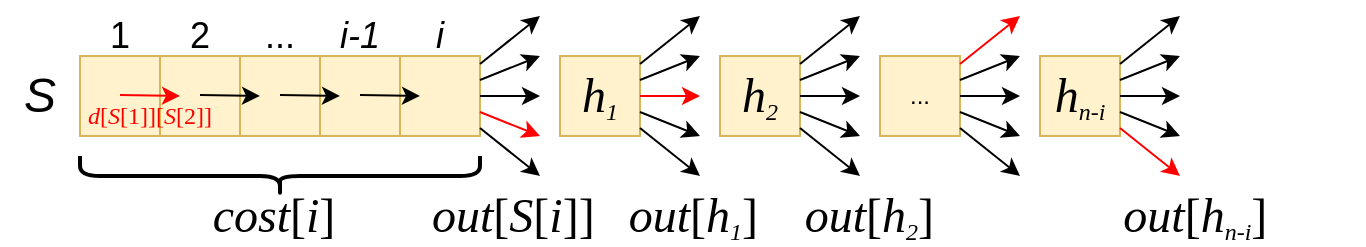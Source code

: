 <mxfile version="14.5.1" type="device"><diagram id="6orOQpBKsx0spEkv-ZkD" name="Page-1"><mxGraphModel dx="553" dy="430" grid="1" gridSize="10" guides="1" tooltips="1" connect="1" arrows="1" fold="1" page="1" pageScale="1" pageWidth="1169" pageHeight="827" math="0" shadow="0"><root><mxCell id="0"/><mxCell id="1" parent="0"/><mxCell id="WVUSZBAAS7kNZGlRV3Tn-1" value="" style="whiteSpace=wrap;html=1;aspect=fixed;fillColor=#fff2cc;strokeColor=#d6b656;" parent="1" vertex="1"><mxGeometry x="200" y="440" width="40" height="40" as="geometry"/></mxCell><mxCell id="WVUSZBAAS7kNZGlRV3Tn-4" value="" style="whiteSpace=wrap;html=1;aspect=fixed;fillColor=#fff2cc;strokeColor=#d6b656;" parent="1" vertex="1"><mxGeometry x="240" y="440" width="40" height="40" as="geometry"/></mxCell><mxCell id="WVUSZBAAS7kNZGlRV3Tn-5" value="" style="whiteSpace=wrap;html=1;aspect=fixed;fillColor=#fff2cc;strokeColor=#d6b656;" parent="1" vertex="1"><mxGeometry x="280" y="440" width="40" height="40" as="geometry"/></mxCell><mxCell id="WVUSZBAAS7kNZGlRV3Tn-6" value="" style="whiteSpace=wrap;html=1;aspect=fixed;fillColor=#fff2cc;strokeColor=#d6b656;" parent="1" vertex="1"><mxGeometry x="320" y="440" width="40" height="40" as="geometry"/></mxCell><mxCell id="WVUSZBAAS7kNZGlRV3Tn-7" value="" style="whiteSpace=wrap;html=1;aspect=fixed;fillColor=#fff2cc;strokeColor=#d6b656;" parent="1" vertex="1"><mxGeometry x="360" y="440" width="40" height="40" as="geometry"/></mxCell><mxCell id="WVUSZBAAS7kNZGlRV3Tn-8" value="&lt;font style=&quot;font-size: 24px&quot;&gt;&lt;i&gt;S&lt;/i&gt;&lt;/font&gt;" style="text;html=1;strokeColor=none;fillColor=none;align=center;verticalAlign=middle;whiteSpace=wrap;rounded=0;strokeWidth=2;" parent="1" vertex="1"><mxGeometry x="160" y="450" width="40" height="20" as="geometry"/></mxCell><mxCell id="WVUSZBAAS7kNZGlRV3Tn-10" value="&lt;font style=&quot;font-size: 18px&quot;&gt;1&lt;/font&gt;" style="text;html=1;strokeColor=none;fillColor=none;align=center;verticalAlign=middle;whiteSpace=wrap;rounded=0;strokeWidth=2;" parent="1" vertex="1"><mxGeometry x="200" y="420" width="40" height="20" as="geometry"/></mxCell><mxCell id="WVUSZBAAS7kNZGlRV3Tn-12" value="&lt;font style=&quot;font-size: 18px&quot;&gt;2&lt;/font&gt;" style="text;html=1;strokeColor=none;fillColor=none;align=center;verticalAlign=middle;whiteSpace=wrap;rounded=0;strokeWidth=2;" parent="1" vertex="1"><mxGeometry x="240" y="420" width="40" height="20" as="geometry"/></mxCell><mxCell id="WVUSZBAAS7kNZGlRV3Tn-13" value="&lt;font style=&quot;font-size: 18px&quot;&gt;...&lt;/font&gt;" style="text;html=1;strokeColor=none;fillColor=none;align=center;verticalAlign=middle;whiteSpace=wrap;rounded=0;strokeWidth=2;" parent="1" vertex="1"><mxGeometry x="280" y="420" width="40" height="20" as="geometry"/></mxCell><mxCell id="WVUSZBAAS7kNZGlRV3Tn-14" value="&lt;font style=&quot;font-size: 18px&quot;&gt;&lt;i&gt;i-1&lt;/i&gt;&lt;/font&gt;" style="text;html=1;strokeColor=none;fillColor=none;align=center;verticalAlign=middle;whiteSpace=wrap;rounded=0;strokeWidth=2;" parent="1" vertex="1"><mxGeometry x="320" y="420" width="40" height="20" as="geometry"/></mxCell><mxCell id="WVUSZBAAS7kNZGlRV3Tn-15" value="&lt;font style=&quot;font-size: 18px&quot;&gt;&lt;i&gt;i&lt;br&gt;&lt;/i&gt;&lt;/font&gt;" style="text;html=1;strokeColor=none;fillColor=none;align=center;verticalAlign=middle;whiteSpace=wrap;rounded=0;strokeWidth=2;" parent="1" vertex="1"><mxGeometry x="360" y="420" width="40" height="20" as="geometry"/></mxCell><mxCell id="WVUSZBAAS7kNZGlRV3Tn-19" value="" style="endArrow=classic;html=1;" parent="1" source="WVUSZBAAS7kNZGlRV3Tn-7" edge="1"><mxGeometry width="50" height="50" relative="1" as="geometry"><mxPoint x="540" y="460" as="sourcePoint"/><mxPoint x="430" y="440" as="targetPoint"/></mxGeometry></mxCell><mxCell id="WVUSZBAAS7kNZGlRV3Tn-20" value="" style="endArrow=classic;html=1;strokeColor=#FF0000;" parent="1" source="WVUSZBAAS7kNZGlRV3Tn-7" edge="1"><mxGeometry width="50" height="50" relative="1" as="geometry"><mxPoint x="410" y="462" as="sourcePoint"/><mxPoint x="430" y="480" as="targetPoint"/></mxGeometry></mxCell><mxCell id="WVUSZBAAS7kNZGlRV3Tn-21" value="" style="endArrow=classic;html=1;" parent="1" source="WVUSZBAAS7kNZGlRV3Tn-7" edge="1"><mxGeometry width="50" height="50" relative="1" as="geometry"><mxPoint x="410" y="462" as="sourcePoint"/><mxPoint x="430" y="420" as="targetPoint"/></mxGeometry></mxCell><mxCell id="WVUSZBAAS7kNZGlRV3Tn-24" value="" style="endArrow=classic;html=1;" parent="1" source="WVUSZBAAS7kNZGlRV3Tn-7" edge="1"><mxGeometry width="50" height="50" relative="1" as="geometry"><mxPoint x="410" y="454" as="sourcePoint"/><mxPoint x="430" y="460" as="targetPoint"/></mxGeometry></mxCell><mxCell id="WVUSZBAAS7kNZGlRV3Tn-25" value="" style="endArrow=classic;html=1;" parent="1" source="WVUSZBAAS7kNZGlRV3Tn-7" edge="1"><mxGeometry width="50" height="50" relative="1" as="geometry"><mxPoint x="410" y="470" as="sourcePoint"/><mxPoint x="430" y="500" as="targetPoint"/></mxGeometry></mxCell><mxCell id="WVUSZBAAS7kNZGlRV3Tn-26" value="&lt;i style=&quot;font-family: &amp;#34;times new roman&amp;#34;&quot;&gt;&lt;span style=&quot;font-size: 24px&quot;&gt;h&lt;/span&gt;&lt;sub&gt;&lt;font style=&quot;font-size: 12px&quot;&gt;1&lt;/font&gt;&lt;/sub&gt;&lt;/i&gt;" style="whiteSpace=wrap;html=1;aspect=fixed;fillColor=#fff2cc;strokeColor=#d6b656;" parent="1" vertex="1"><mxGeometry x="440" y="440" width="40" height="40" as="geometry"/></mxCell><mxCell id="WVUSZBAAS7kNZGlRV3Tn-28" value="" style="endArrow=classic;html=1;" parent="1" source="WVUSZBAAS7kNZGlRV3Tn-26" edge="1"><mxGeometry width="50" height="50" relative="1" as="geometry"><mxPoint x="620" y="460" as="sourcePoint"/><mxPoint x="510" y="440" as="targetPoint"/></mxGeometry></mxCell><mxCell id="WVUSZBAAS7kNZGlRV3Tn-29" value="" style="endArrow=classic;html=1;" parent="1" source="WVUSZBAAS7kNZGlRV3Tn-26" edge="1"><mxGeometry width="50" height="50" relative="1" as="geometry"><mxPoint x="490" y="462" as="sourcePoint"/><mxPoint x="510" y="480" as="targetPoint"/></mxGeometry></mxCell><mxCell id="WVUSZBAAS7kNZGlRV3Tn-30" value="" style="endArrow=classic;html=1;" parent="1" source="WVUSZBAAS7kNZGlRV3Tn-26" edge="1"><mxGeometry width="50" height="50" relative="1" as="geometry"><mxPoint x="490" y="462" as="sourcePoint"/><mxPoint x="510" y="420" as="targetPoint"/></mxGeometry></mxCell><mxCell id="WVUSZBAAS7kNZGlRV3Tn-31" value="" style="endArrow=classic;html=1;strokeColor=#FF0000;" parent="1" source="WVUSZBAAS7kNZGlRV3Tn-26" edge="1"><mxGeometry width="50" height="50" relative="1" as="geometry"><mxPoint x="490" y="454" as="sourcePoint"/><mxPoint x="510" y="460" as="targetPoint"/></mxGeometry></mxCell><mxCell id="WVUSZBAAS7kNZGlRV3Tn-32" value="" style="endArrow=classic;html=1;" parent="1" source="WVUSZBAAS7kNZGlRV3Tn-26" edge="1"><mxGeometry width="50" height="50" relative="1" as="geometry"><mxPoint x="490" y="470" as="sourcePoint"/><mxPoint x="510" y="500" as="targetPoint"/></mxGeometry></mxCell><mxCell id="WVUSZBAAS7kNZGlRV3Tn-40" value="&lt;i style=&quot;font-family: &amp;#34;times new roman&amp;#34;&quot;&gt;&lt;span style=&quot;font-size: 24px&quot;&gt;h&lt;/span&gt;&lt;sub&gt;&lt;font style=&quot;font-size: 12px&quot;&gt;2&lt;/font&gt;&lt;/sub&gt;&lt;/i&gt;" style="whiteSpace=wrap;html=1;aspect=fixed;fillColor=#fff2cc;strokeColor=#d6b656;" parent="1" vertex="1"><mxGeometry x="520" y="440" width="40" height="40" as="geometry"/></mxCell><mxCell id="WVUSZBAAS7kNZGlRV3Tn-41" value="" style="endArrow=classic;html=1;" parent="1" source="WVUSZBAAS7kNZGlRV3Tn-40" edge="1"><mxGeometry width="50" height="50" relative="1" as="geometry"><mxPoint x="700" y="460" as="sourcePoint"/><mxPoint x="590" y="440" as="targetPoint"/></mxGeometry></mxCell><mxCell id="WVUSZBAAS7kNZGlRV3Tn-42" value="" style="endArrow=classic;html=1;" parent="1" source="WVUSZBAAS7kNZGlRV3Tn-40" edge="1"><mxGeometry width="50" height="50" relative="1" as="geometry"><mxPoint x="570" y="462" as="sourcePoint"/><mxPoint x="590" y="480" as="targetPoint"/></mxGeometry></mxCell><mxCell id="WVUSZBAAS7kNZGlRV3Tn-43" value="" style="endArrow=classic;html=1;" parent="1" source="WVUSZBAAS7kNZGlRV3Tn-40" edge="1"><mxGeometry width="50" height="50" relative="1" as="geometry"><mxPoint x="570" y="462" as="sourcePoint"/><mxPoint x="590" y="420" as="targetPoint"/></mxGeometry></mxCell><mxCell id="WVUSZBAAS7kNZGlRV3Tn-44" value="" style="endArrow=classic;html=1;" parent="1" source="WVUSZBAAS7kNZGlRV3Tn-40" edge="1"><mxGeometry width="50" height="50" relative="1" as="geometry"><mxPoint x="570" y="454" as="sourcePoint"/><mxPoint x="590" y="460" as="targetPoint"/></mxGeometry></mxCell><mxCell id="WVUSZBAAS7kNZGlRV3Tn-45" value="" style="endArrow=classic;html=1;" parent="1" source="WVUSZBAAS7kNZGlRV3Tn-40" edge="1"><mxGeometry width="50" height="50" relative="1" as="geometry"><mxPoint x="570" y="470" as="sourcePoint"/><mxPoint x="590" y="500" as="targetPoint"/></mxGeometry></mxCell><mxCell id="WVUSZBAAS7kNZGlRV3Tn-46" value="..." style="whiteSpace=wrap;html=1;aspect=fixed;fillColor=#fff2cc;strokeColor=#d6b656;" parent="1" vertex="1"><mxGeometry x="600" y="440" width="40" height="40" as="geometry"/></mxCell><mxCell id="WVUSZBAAS7kNZGlRV3Tn-47" value="" style="endArrow=classic;html=1;" parent="1" source="WVUSZBAAS7kNZGlRV3Tn-46" edge="1"><mxGeometry width="50" height="50" relative="1" as="geometry"><mxPoint x="780" y="460" as="sourcePoint"/><mxPoint x="670" y="440" as="targetPoint"/></mxGeometry></mxCell><mxCell id="WVUSZBAAS7kNZGlRV3Tn-48" value="" style="endArrow=classic;html=1;" parent="1" source="WVUSZBAAS7kNZGlRV3Tn-46" edge="1"><mxGeometry width="50" height="50" relative="1" as="geometry"><mxPoint x="650" y="462" as="sourcePoint"/><mxPoint x="670" y="480" as="targetPoint"/></mxGeometry></mxCell><mxCell id="WVUSZBAAS7kNZGlRV3Tn-49" value="" style="endArrow=classic;html=1;strokeColor=#FF0000;" parent="1" source="WVUSZBAAS7kNZGlRV3Tn-46" edge="1"><mxGeometry width="50" height="50" relative="1" as="geometry"><mxPoint x="650" y="462" as="sourcePoint"/><mxPoint x="670" y="420" as="targetPoint"/></mxGeometry></mxCell><mxCell id="WVUSZBAAS7kNZGlRV3Tn-50" value="" style="endArrow=classic;html=1;" parent="1" source="WVUSZBAAS7kNZGlRV3Tn-46" edge="1"><mxGeometry width="50" height="50" relative="1" as="geometry"><mxPoint x="650" y="454" as="sourcePoint"/><mxPoint x="670" y="460" as="targetPoint"/></mxGeometry></mxCell><mxCell id="WVUSZBAAS7kNZGlRV3Tn-51" value="" style="endArrow=classic;html=1;" parent="1" source="WVUSZBAAS7kNZGlRV3Tn-46" edge="1"><mxGeometry width="50" height="50" relative="1" as="geometry"><mxPoint x="650" y="470" as="sourcePoint"/><mxPoint x="670" y="500" as="targetPoint"/></mxGeometry></mxCell><mxCell id="WVUSZBAAS7kNZGlRV3Tn-52" value="" style="shape=curlyBracket;whiteSpace=wrap;html=1;rounded=1;strokeWidth=2;size=0.5;rotation=-90;" parent="1" vertex="1"><mxGeometry x="290" y="400" width="20" height="200" as="geometry"/></mxCell><mxCell id="WVUSZBAAS7kNZGlRV3Tn-53" value="&lt;font style=&quot;font-size: 24px&quot; face=&quot;Times New Roman&quot;&gt;&lt;i&gt;cost&lt;/i&gt;[&lt;i&gt;i&lt;/i&gt;]&lt;i&gt;&amp;nbsp;&lt;/i&gt;&lt;/font&gt;" style="text;html=1;strokeColor=none;fillColor=none;align=center;verticalAlign=middle;whiteSpace=wrap;rounded=0;" parent="1" vertex="1"><mxGeometry x="280" y="510" width="40" height="20" as="geometry"/></mxCell><mxCell id="WVUSZBAAS7kNZGlRV3Tn-54" value="&lt;font style=&quot;font-size: 24px&quot;&gt;&lt;font face=&quot;Times New Roman&quot;&gt;&lt;i&gt;out&lt;/i&gt;[&lt;i&gt;S&lt;/i&gt;&lt;u&gt;[&lt;/u&gt;&lt;i&gt;i&lt;/i&gt;]]&lt;/font&gt;&lt;i&gt;&amp;nbsp;&lt;/i&gt;&lt;/font&gt;" style="text;html=1;strokeColor=none;fillColor=none;align=center;verticalAlign=middle;whiteSpace=wrap;rounded=0;" parent="1" vertex="1"><mxGeometry x="400" y="510" width="40" height="20" as="geometry"/></mxCell><mxCell id="WVUSZBAAS7kNZGlRV3Tn-57" value="&lt;font&gt;&lt;font face=&quot;Times New Roman&quot;&gt;&lt;i style=&quot;font-size: 24px&quot;&gt;out&lt;/i&gt;&lt;span style=&quot;font-size: 24px&quot;&gt;[&lt;/span&gt;&lt;i&gt;&lt;span style=&quot;font-size: 24px&quot;&gt;h&lt;/span&gt;&lt;sub&gt;&lt;font style=&quot;font-size: 12px&quot;&gt;1&lt;/font&gt;&lt;/sub&gt;&lt;/i&gt;&lt;span style=&quot;font-size: 24px&quot;&gt;]&lt;/span&gt;&lt;/font&gt;&lt;i style=&quot;font-size: 24px&quot;&gt;&amp;nbsp;&lt;/i&gt;&lt;/font&gt;" style="text;html=1;strokeColor=none;fillColor=none;align=center;verticalAlign=middle;whiteSpace=wrap;rounded=0;" parent="1" vertex="1"><mxGeometry x="490" y="510" width="40" height="20" as="geometry"/></mxCell><mxCell id="WVUSZBAAS7kNZGlRV3Tn-58" value="&lt;i style=&quot;font-family: &amp;#34;times new roman&amp;#34;&quot;&gt;&lt;span style=&quot;font-size: 24px&quot;&gt;h&lt;/span&gt;&lt;sub&gt;&lt;font style=&quot;font-size: 12px&quot;&gt;n-i&lt;/font&gt;&lt;/sub&gt;&lt;/i&gt;" style="whiteSpace=wrap;html=1;aspect=fixed;fillColor=#fff2cc;strokeColor=#d6b656;" parent="1" vertex="1"><mxGeometry x="680" y="440" width="40" height="40" as="geometry"/></mxCell><mxCell id="WVUSZBAAS7kNZGlRV3Tn-59" value="" style="endArrow=classic;html=1;" parent="1" source="WVUSZBAAS7kNZGlRV3Tn-58" edge="1"><mxGeometry width="50" height="50" relative="1" as="geometry"><mxPoint x="860" y="460" as="sourcePoint"/><mxPoint x="750" y="440" as="targetPoint"/></mxGeometry></mxCell><mxCell id="WVUSZBAAS7kNZGlRV3Tn-60" value="" style="endArrow=classic;html=1;" parent="1" source="WVUSZBAAS7kNZGlRV3Tn-58" edge="1"><mxGeometry width="50" height="50" relative="1" as="geometry"><mxPoint x="730" y="462" as="sourcePoint"/><mxPoint x="750" y="480" as="targetPoint"/></mxGeometry></mxCell><mxCell id="WVUSZBAAS7kNZGlRV3Tn-61" value="" style="endArrow=classic;html=1;" parent="1" source="WVUSZBAAS7kNZGlRV3Tn-58" edge="1"><mxGeometry width="50" height="50" relative="1" as="geometry"><mxPoint x="730" y="462" as="sourcePoint"/><mxPoint x="750" y="420" as="targetPoint"/></mxGeometry></mxCell><mxCell id="WVUSZBAAS7kNZGlRV3Tn-62" value="" style="endArrow=classic;html=1;" parent="1" source="WVUSZBAAS7kNZGlRV3Tn-58" edge="1"><mxGeometry width="50" height="50" relative="1" as="geometry"><mxPoint x="730" y="454" as="sourcePoint"/><mxPoint x="750" y="460" as="targetPoint"/></mxGeometry></mxCell><mxCell id="WVUSZBAAS7kNZGlRV3Tn-63" value="" style="endArrow=classic;html=1;strokeColor=#FF0000;" parent="1" source="WVUSZBAAS7kNZGlRV3Tn-58" edge="1"><mxGeometry width="50" height="50" relative="1" as="geometry"><mxPoint x="730" y="470" as="sourcePoint"/><mxPoint x="750" y="500" as="targetPoint"/></mxGeometry></mxCell><mxCell id="WVUSZBAAS7kNZGlRV3Tn-64" value="&lt;font&gt;&lt;font face=&quot;Times New Roman&quot;&gt;&lt;i style=&quot;font-size: 24px&quot;&gt;out&lt;/i&gt;&lt;span style=&quot;font-size: 24px&quot;&gt;[&lt;/span&gt;&lt;i&gt;&lt;span style=&quot;font-size: 24px&quot;&gt;h&lt;/span&gt;&lt;sub&gt;&lt;font style=&quot;font-size: 12px&quot;&gt;2&lt;/font&gt;&lt;/sub&gt;&lt;/i&gt;&lt;span style=&quot;font-size: 24px&quot;&gt;]&lt;/span&gt;&lt;/font&gt;&lt;i style=&quot;font-size: 24px&quot;&gt;&amp;nbsp;&lt;/i&gt;&lt;/font&gt;" style="text;html=1;strokeColor=none;fillColor=none;align=center;verticalAlign=middle;whiteSpace=wrap;rounded=0;" parent="1" vertex="1"><mxGeometry x="578" y="510" width="40" height="20" as="geometry"/></mxCell><mxCell id="WVUSZBAAS7kNZGlRV3Tn-66" value="&lt;font&gt;&lt;font face=&quot;Times New Roman&quot;&gt;&lt;i style=&quot;font-size: 24px&quot;&gt;out&lt;/i&gt;&lt;span style=&quot;font-size: 24px&quot;&gt;[&lt;/span&gt;&lt;/font&gt;&lt;i style=&quot;font-family: &amp;#34;times new roman&amp;#34;&quot;&gt;&lt;span style=&quot;font-size: 24px&quot;&gt;h&lt;/span&gt;&lt;sub&gt;&lt;font style=&quot;font-size: 12px&quot;&gt;n-i&lt;/font&gt;&lt;/sub&gt;&lt;/i&gt;&lt;font face=&quot;Times New Roman&quot;&gt;&lt;span style=&quot;font-size: 24px&quot;&gt;]&lt;/span&gt;&lt;/font&gt;&lt;i style=&quot;font-size: 24px&quot;&gt;&amp;nbsp;&lt;/i&gt;&lt;/font&gt;" style="text;html=1;strokeColor=none;fillColor=none;align=center;verticalAlign=middle;whiteSpace=wrap;rounded=0;" parent="1" vertex="1"><mxGeometry x="680" y="510" width="162" height="20" as="geometry"/></mxCell><mxCell id="zrsYpnvHCl1dRJ0B99P4-1" value="" style="endArrow=classic;html=1;strokeWidth=1;strokeColor=#FF0000;" edge="1" parent="1"><mxGeometry width="50" height="50" relative="1" as="geometry"><mxPoint x="220" y="459.5" as="sourcePoint"/><mxPoint x="250" y="460" as="targetPoint"/></mxGeometry></mxCell><mxCell id="zrsYpnvHCl1dRJ0B99P4-3" value="" style="endArrow=classic;html=1;strokeWidth=1;" edge="1" parent="1"><mxGeometry width="50" height="50" relative="1" as="geometry"><mxPoint x="340" y="459.5" as="sourcePoint"/><mxPoint x="370" y="460" as="targetPoint"/></mxGeometry></mxCell><mxCell id="zrsYpnvHCl1dRJ0B99P4-4" value="" style="endArrow=classic;html=1;strokeWidth=1;" edge="1" parent="1"><mxGeometry width="50" height="50" relative="1" as="geometry"><mxPoint x="260" y="459.5" as="sourcePoint"/><mxPoint x="290" y="460" as="targetPoint"/></mxGeometry></mxCell><mxCell id="zrsYpnvHCl1dRJ0B99P4-5" value="" style="endArrow=classic;html=1;strokeWidth=1;" edge="1" parent="1"><mxGeometry width="50" height="50" relative="1" as="geometry"><mxPoint x="300" y="459.5" as="sourcePoint"/><mxPoint x="330" y="460" as="targetPoint"/></mxGeometry></mxCell><mxCell id="zrsYpnvHCl1dRJ0B99P4-6" value="&lt;font face=&quot;Times New Roman&quot; style=&quot;font-size: 12px&quot;&gt;&lt;span&gt;&lt;i&gt;d&lt;/i&gt;[&lt;i&gt;S&lt;/i&gt;[1]][&lt;i&gt;S&lt;/i&gt;[2]]&lt;/span&gt;&lt;/font&gt;" style="text;html=1;strokeColor=none;fillColor=none;align=center;verticalAlign=middle;whiteSpace=wrap;rounded=0;fontColor=#FF0000;" vertex="1" parent="1"><mxGeometry x="170" y="460" width="130" height="20" as="geometry"/></mxCell></root></mxGraphModel></diagram></mxfile>